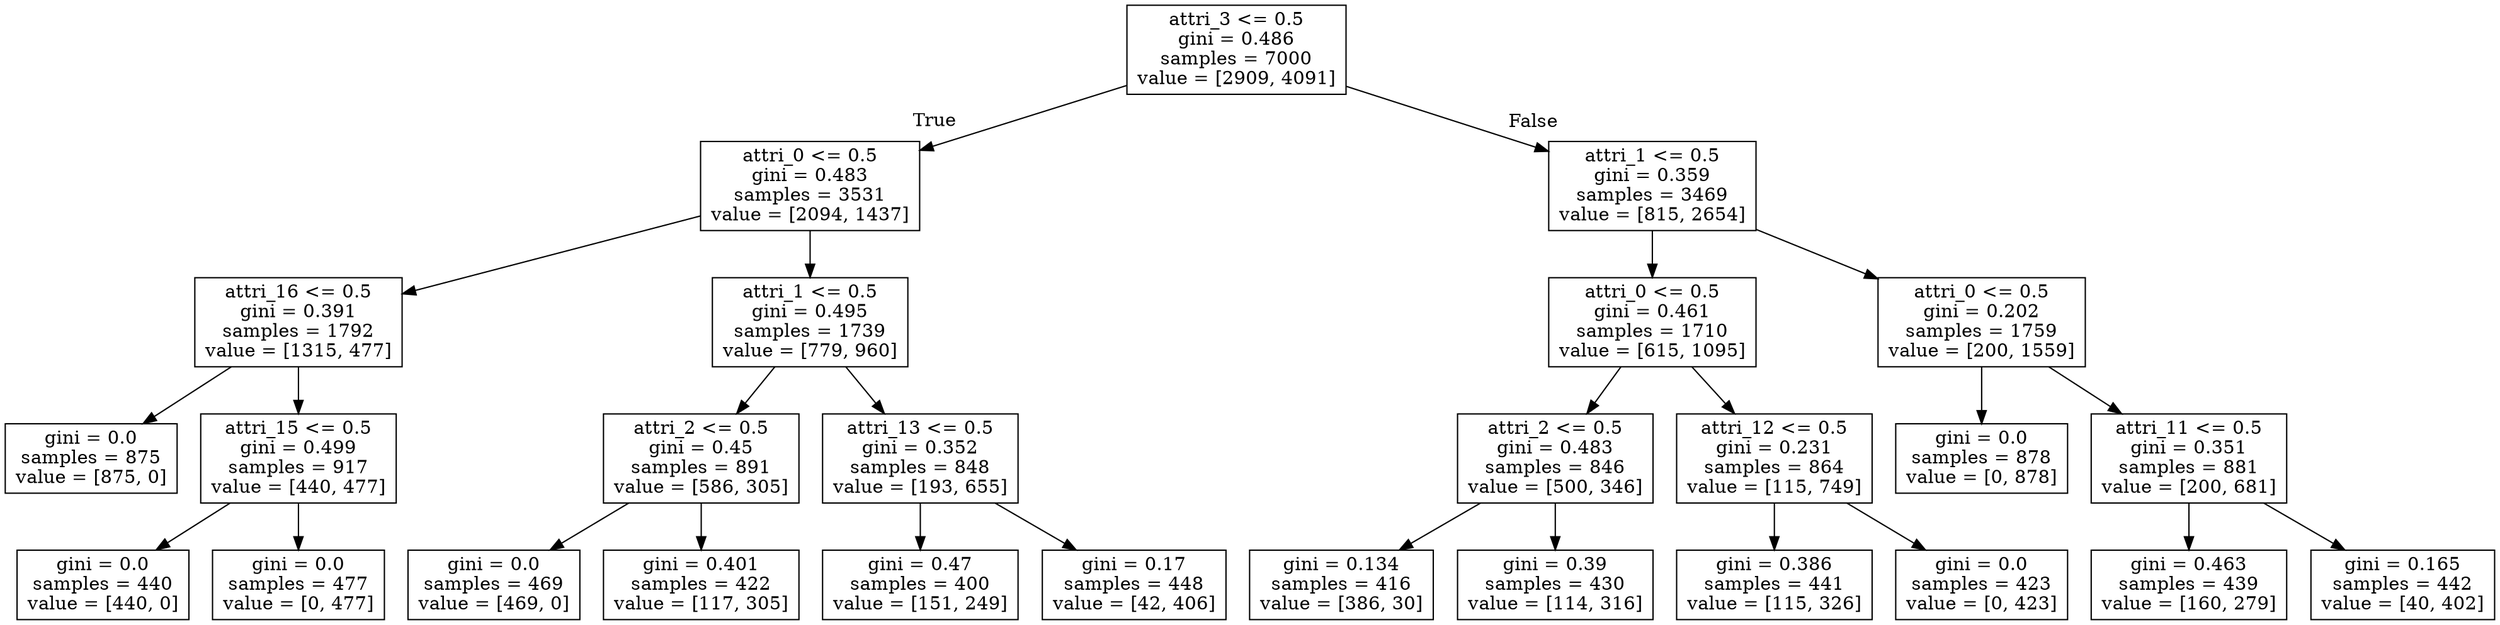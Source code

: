digraph Tree {
node [shape=box] ;
0 [label="attri_3 <= 0.5\ngini = 0.486\nsamples = 7000\nvalue = [2909, 4091]"] ;
1 [label="attri_0 <= 0.5\ngini = 0.483\nsamples = 3531\nvalue = [2094, 1437]"] ;
0 -> 1 [labeldistance=2.5, labelangle=45, headlabel="True"] ;
2 [label="attri_16 <= 0.5\ngini = 0.391\nsamples = 1792\nvalue = [1315, 477]"] ;
1 -> 2 ;
3 [label="gini = 0.0\nsamples = 875\nvalue = [875, 0]"] ;
2 -> 3 ;
4 [label="attri_15 <= 0.5\ngini = 0.499\nsamples = 917\nvalue = [440, 477]"] ;
2 -> 4 ;
5 [label="gini = 0.0\nsamples = 440\nvalue = [440, 0]"] ;
4 -> 5 ;
6 [label="gini = 0.0\nsamples = 477\nvalue = [0, 477]"] ;
4 -> 6 ;
7 [label="attri_1 <= 0.5\ngini = 0.495\nsamples = 1739\nvalue = [779, 960]"] ;
1 -> 7 ;
8 [label="attri_2 <= 0.5\ngini = 0.45\nsamples = 891\nvalue = [586, 305]"] ;
7 -> 8 ;
9 [label="gini = 0.0\nsamples = 469\nvalue = [469, 0]"] ;
8 -> 9 ;
10 [label="gini = 0.401\nsamples = 422\nvalue = [117, 305]"] ;
8 -> 10 ;
11 [label="attri_13 <= 0.5\ngini = 0.352\nsamples = 848\nvalue = [193, 655]"] ;
7 -> 11 ;
12 [label="gini = 0.47\nsamples = 400\nvalue = [151, 249]"] ;
11 -> 12 ;
13 [label="gini = 0.17\nsamples = 448\nvalue = [42, 406]"] ;
11 -> 13 ;
14 [label="attri_1 <= 0.5\ngini = 0.359\nsamples = 3469\nvalue = [815, 2654]"] ;
0 -> 14 [labeldistance=2.5, labelangle=-45, headlabel="False"] ;
15 [label="attri_0 <= 0.5\ngini = 0.461\nsamples = 1710\nvalue = [615, 1095]"] ;
14 -> 15 ;
16 [label="attri_2 <= 0.5\ngini = 0.483\nsamples = 846\nvalue = [500, 346]"] ;
15 -> 16 ;
17 [label="gini = 0.134\nsamples = 416\nvalue = [386, 30]"] ;
16 -> 17 ;
18 [label="gini = 0.39\nsamples = 430\nvalue = [114, 316]"] ;
16 -> 18 ;
19 [label="attri_12 <= 0.5\ngini = 0.231\nsamples = 864\nvalue = [115, 749]"] ;
15 -> 19 ;
20 [label="gini = 0.386\nsamples = 441\nvalue = [115, 326]"] ;
19 -> 20 ;
21 [label="gini = 0.0\nsamples = 423\nvalue = [0, 423]"] ;
19 -> 21 ;
22 [label="attri_0 <= 0.5\ngini = 0.202\nsamples = 1759\nvalue = [200, 1559]"] ;
14 -> 22 ;
23 [label="gini = 0.0\nsamples = 878\nvalue = [0, 878]"] ;
22 -> 23 ;
24 [label="attri_11 <= 0.5\ngini = 0.351\nsamples = 881\nvalue = [200, 681]"] ;
22 -> 24 ;
25 [label="gini = 0.463\nsamples = 439\nvalue = [160, 279]"] ;
24 -> 25 ;
26 [label="gini = 0.165\nsamples = 442\nvalue = [40, 402]"] ;
24 -> 26 ;
}